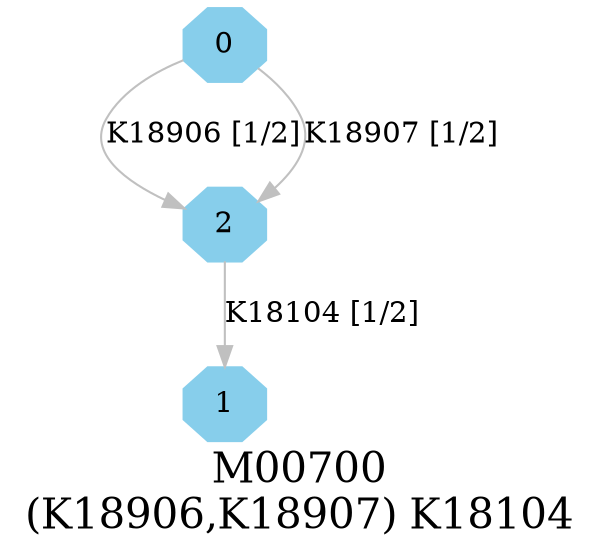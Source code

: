digraph G {
graph [label="M00700
(K18906,K18907) K18104",fontsize=20];
node [shape=box,style=filled];
edge [len=3,color=grey];
{node [width=.3,height=.3,shape=octagon,style=filled,color=skyblue] 0 1 2 }
0 -> 2 [label="K18906 [1/2]"];
0 -> 2 [label="K18907 [1/2]"];
2 -> 1 [label="K18104 [1/2]"];
}